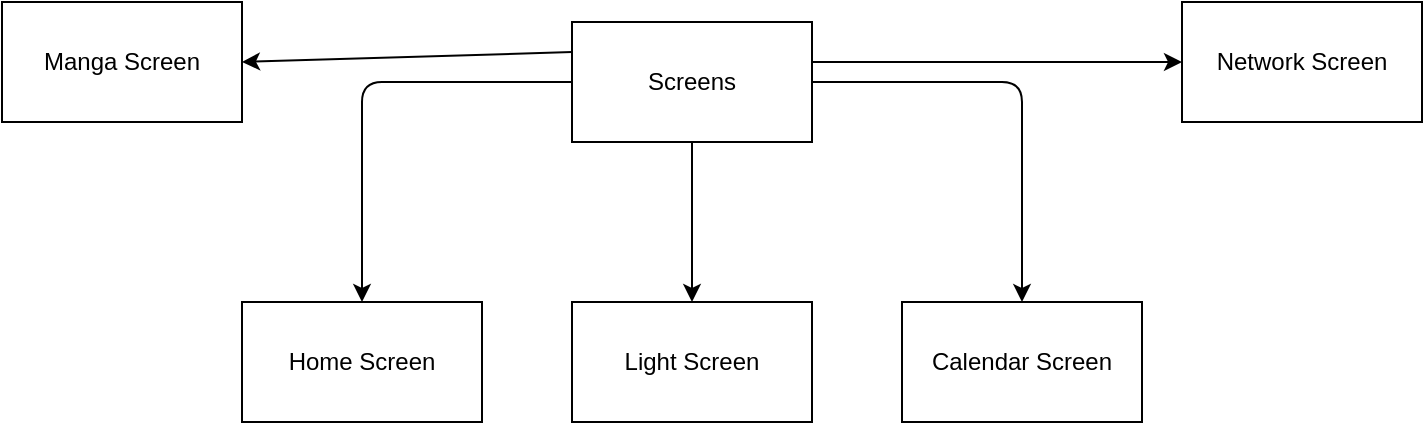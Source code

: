 <mxfile>
    <diagram id="vVmZL1l-R3FmnO_8yQQg" name="Page-1">
        <mxGraphModel dx="853" dy="649" grid="1" gridSize="10" guides="1" tooltips="1" connect="1" arrows="1" fold="1" page="1" pageScale="1" pageWidth="850" pageHeight="1100" math="0" shadow="0">
            <root>
                <mxCell id="0"/>
                <mxCell id="1" parent="0"/>
                <mxCell id="6" style="edgeStyle=none;html=1;" parent="1" source="2" target="4" edge="1">
                    <mxGeometry relative="1" as="geometry"/>
                </mxCell>
                <mxCell id="7" style="edgeStyle=none;html=1;exitX=1;exitY=0.5;exitDx=0;exitDy=0;entryX=0.5;entryY=0;entryDx=0;entryDy=0;" parent="1" source="2" target="5" edge="1">
                    <mxGeometry relative="1" as="geometry">
                        <mxPoint x="600" y="150" as="targetPoint"/>
                        <Array as="points">
                            <mxPoint x="590" y="150"/>
                        </Array>
                    </mxGeometry>
                </mxCell>
                <mxCell id="8" style="edgeStyle=none;html=1;entryX=0.5;entryY=0;entryDx=0;entryDy=0;" parent="1" source="2" target="3" edge="1">
                    <mxGeometry relative="1" as="geometry">
                        <mxPoint x="260" y="150" as="targetPoint"/>
                        <Array as="points">
                            <mxPoint x="260" y="150"/>
                        </Array>
                    </mxGeometry>
                </mxCell>
                <mxCell id="2" value="Screens" style="rounded=0;whiteSpace=wrap;html=1;" parent="1" vertex="1">
                    <mxGeometry x="365" y="120" width="120" height="60" as="geometry"/>
                </mxCell>
                <mxCell id="3" value="Home Screen" style="rounded=0;whiteSpace=wrap;html=1;" parent="1" vertex="1">
                    <mxGeometry x="200" y="260" width="120" height="60" as="geometry"/>
                </mxCell>
                <mxCell id="4" value="Light Screen" style="rounded=0;whiteSpace=wrap;html=1;" parent="1" vertex="1">
                    <mxGeometry x="365" y="260" width="120" height="60" as="geometry"/>
                </mxCell>
                <mxCell id="5" value="Calendar Screen" style="rounded=0;whiteSpace=wrap;html=1;" parent="1" vertex="1">
                    <mxGeometry x="530" y="260" width="120" height="60" as="geometry"/>
                </mxCell>
                <mxCell id="9" style="edgeStyle=none;html=1;exitX=1;exitY=0.5;exitDx=0;exitDy=0;" parent="1" edge="1">
                    <mxGeometry relative="1" as="geometry">
                        <mxPoint x="670" y="140" as="targetPoint"/>
                        <Array as="points">
                            <mxPoint x="590" y="140"/>
                        </Array>
                        <mxPoint x="485" y="140" as="sourcePoint"/>
                    </mxGeometry>
                </mxCell>
                <mxCell id="10" value="Network Screen" style="rounded=0;whiteSpace=wrap;html=1;" parent="1" vertex="1">
                    <mxGeometry x="670" y="110" width="120" height="60" as="geometry"/>
                </mxCell>
                <mxCell id="11" value="Manga Screen" style="rounded=0;whiteSpace=wrap;html=1;" parent="1" vertex="1">
                    <mxGeometry x="80" y="110" width="120" height="60" as="geometry"/>
                </mxCell>
                <mxCell id="12" style="edgeStyle=none;html=1;exitX=0;exitY=0.25;exitDx=0;exitDy=0;entryX=1;entryY=0.5;entryDx=0;entryDy=0;" parent="1" source="2" target="11" edge="1">
                    <mxGeometry relative="1" as="geometry">
                        <mxPoint x="350" y="190" as="targetPoint"/>
                        <Array as="points"/>
                        <mxPoint x="495" y="150" as="sourcePoint"/>
                    </mxGeometry>
                </mxCell>
            </root>
        </mxGraphModel>
    </diagram>
</mxfile>